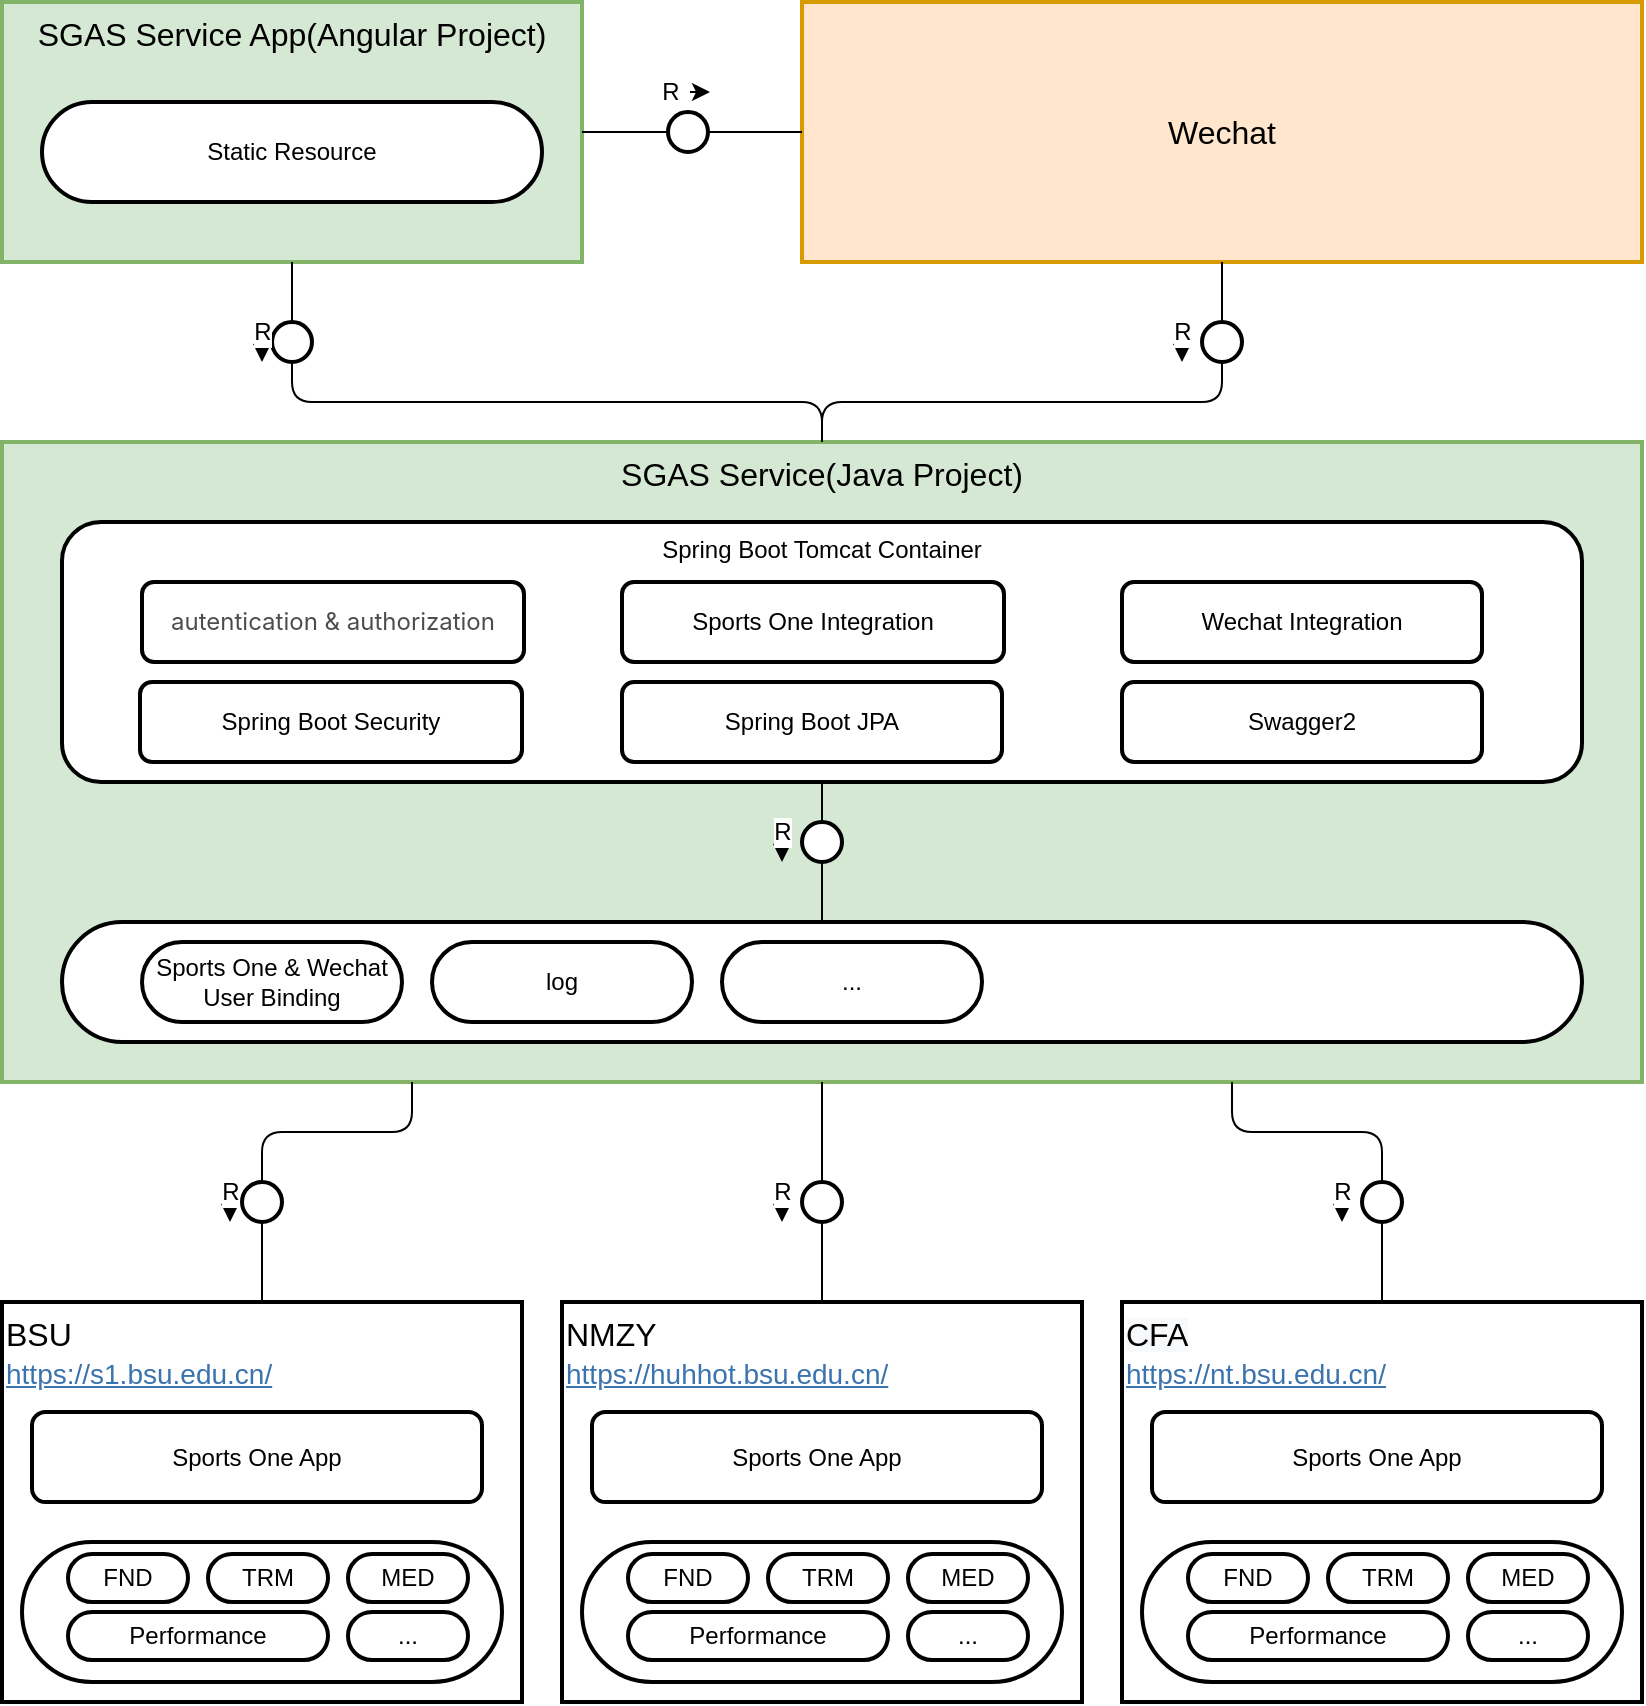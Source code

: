 <mxfile version="12.2.6" type="github" pages="1">
  <diagram id="Ty7VeFaSjmbMnnNTwiSE" name="overall">
    <mxGraphModel dx="857" dy="1634" grid="1" gridSize="10" guides="1" tooltips="1" connect="1" arrows="1" fold="1" page="1" pageScale="1" pageWidth="827" pageHeight="1169" math="0" shadow="0">
      <root>
        <mxCell id="0"/>
        <mxCell id="1" parent="0"/>
        <mxCell id="rK1L7pS0zqMWwbK4X8Iv-25" value="SGAS Service(Java Project)" style="rounded=1;whiteSpace=wrap;html=1;strokeWidth=2;fontSize=16;verticalAlign=top;arcSize=0;fillColor=#d5e8d4;strokeColor=#82b366;" vertex="1" parent="1">
          <mxGeometry x="80" y="-30" width="820" height="320" as="geometry"/>
        </mxCell>
        <mxCell id="rK1L7pS0zqMWwbK4X8Iv-27" value="" style="rounded=1;whiteSpace=wrap;html=1;strokeWidth=2;arcSize=50;fontSize=16;" vertex="1" parent="1">
          <mxGeometry x="110" y="210" width="760" height="60" as="geometry"/>
        </mxCell>
        <mxCell id="rK1L7pS0zqMWwbK4X8Iv-28" value="Sports One &amp;amp; Wechat User Binding" style="rounded=1;whiteSpace=wrap;html=1;strokeWidth=2;arcSize=50;" vertex="1" parent="1">
          <mxGeometry x="150" y="220" width="130" height="40" as="geometry"/>
        </mxCell>
        <mxCell id="rK1L7pS0zqMWwbK4X8Iv-32" value="" style="group" vertex="1" connectable="0" parent="1">
          <mxGeometry x="80" y="400" width="260" height="200" as="geometry"/>
        </mxCell>
        <mxCell id="rK1L7pS0zqMWwbK4X8Iv-1" value="BSU&lt;span style=&quot;background-color: rgb(248 , 249 , 250)&quot;&gt;&lt;br&gt;&lt;/span&gt;&lt;a href=&quot;https://s1.bsu.edu.cn/&quot; class=&quot;external-link&quot; style=&quot;color: rgb(59 , 115 , 175) ; font-size: 14px ; background-color: rgb(255 , 255 , 255)&quot;&gt;https://s1.bsu.edu.cn/&lt;/a&gt;" style="rounded=1;whiteSpace=wrap;html=1;verticalAlign=top;strokeWidth=2;fontSize=16;align=left;arcSize=0;" vertex="1" parent="rK1L7pS0zqMWwbK4X8Iv-32">
          <mxGeometry width="260" height="200" as="geometry"/>
        </mxCell>
        <mxCell id="rK1L7pS0zqMWwbK4X8Iv-30" value="" style="group" vertex="1" connectable="0" parent="rK1L7pS0zqMWwbK4X8Iv-32">
          <mxGeometry x="10" y="120" width="240" height="70" as="geometry"/>
        </mxCell>
        <mxCell id="rK1L7pS0zqMWwbK4X8Iv-6" value="" style="rounded=1;whiteSpace=wrap;html=1;strokeWidth=2;arcSize=50;fontSize=16;" vertex="1" parent="rK1L7pS0zqMWwbK4X8Iv-30">
          <mxGeometry width="240" height="70" as="geometry"/>
        </mxCell>
        <mxCell id="rK1L7pS0zqMWwbK4X8Iv-2" value="FND" style="rounded=1;whiteSpace=wrap;html=1;strokeWidth=2;arcSize=50;" vertex="1" parent="rK1L7pS0zqMWwbK4X8Iv-30">
          <mxGeometry x="23" y="6" width="60" height="24" as="geometry"/>
        </mxCell>
        <mxCell id="rK1L7pS0zqMWwbK4X8Iv-7" value="TRM" style="rounded=1;whiteSpace=wrap;html=1;strokeWidth=2;arcSize=50;" vertex="1" parent="rK1L7pS0zqMWwbK4X8Iv-30">
          <mxGeometry x="93" y="6" width="60" height="24" as="geometry"/>
        </mxCell>
        <mxCell id="rK1L7pS0zqMWwbK4X8Iv-8" value="MED" style="rounded=1;whiteSpace=wrap;html=1;strokeWidth=2;arcSize=50;" vertex="1" parent="rK1L7pS0zqMWwbK4X8Iv-30">
          <mxGeometry x="163" y="6" width="60" height="24" as="geometry"/>
        </mxCell>
        <mxCell id="rK1L7pS0zqMWwbK4X8Iv-9" value="Performance" style="rounded=1;whiteSpace=wrap;html=1;strokeWidth=2;arcSize=50;" vertex="1" parent="rK1L7pS0zqMWwbK4X8Iv-30">
          <mxGeometry x="23" y="35" width="130" height="24" as="geometry"/>
        </mxCell>
        <mxCell id="rK1L7pS0zqMWwbK4X8Iv-10" value="..." style="rounded=1;whiteSpace=wrap;html=1;strokeWidth=2;arcSize=50;" vertex="1" parent="rK1L7pS0zqMWwbK4X8Iv-30">
          <mxGeometry x="163" y="35" width="60" height="24" as="geometry"/>
        </mxCell>
        <mxCell id="rK1L7pS0zqMWwbK4X8Iv-31" value="Sports One App" style="rounded=1;whiteSpace=wrap;html=1;strokeWidth=2;fontSize=12;align=center;" vertex="1" parent="rK1L7pS0zqMWwbK4X8Iv-32">
          <mxGeometry x="15" y="55" width="225" height="45" as="geometry"/>
        </mxCell>
        <mxCell id="rK1L7pS0zqMWwbK4X8Iv-33" value="" style="group" vertex="1" connectable="0" parent="1">
          <mxGeometry x="360" y="400" width="260" height="200" as="geometry"/>
        </mxCell>
        <mxCell id="rK1L7pS0zqMWwbK4X8Iv-34" value="NMZY&lt;span style=&quot;background-color: rgb(248 , 249 , 250)&quot;&gt;&lt;br&gt;&lt;/span&gt;&lt;a href=&quot;https://huhhot.bsu.edu.cn/&quot; class=&quot;external-link&quot; style=&quot;color: rgb(59 , 115 , 175) ; font-size: 14px ; background-color: rgb(255 , 255 , 255)&quot;&gt;https://huhhot.bsu.edu.cn/&lt;/a&gt;" style="rounded=1;whiteSpace=wrap;html=1;verticalAlign=top;strokeWidth=2;fontSize=16;align=left;arcSize=0;" vertex="1" parent="rK1L7pS0zqMWwbK4X8Iv-33">
          <mxGeometry width="260" height="200" as="geometry"/>
        </mxCell>
        <mxCell id="rK1L7pS0zqMWwbK4X8Iv-35" value="" style="group" vertex="1" connectable="0" parent="rK1L7pS0zqMWwbK4X8Iv-33">
          <mxGeometry x="10" y="120" width="240" height="70" as="geometry"/>
        </mxCell>
        <mxCell id="rK1L7pS0zqMWwbK4X8Iv-36" value="" style="rounded=1;whiteSpace=wrap;html=1;strokeWidth=2;arcSize=50;fontSize=16;" vertex="1" parent="rK1L7pS0zqMWwbK4X8Iv-35">
          <mxGeometry width="240" height="70" as="geometry"/>
        </mxCell>
        <mxCell id="rK1L7pS0zqMWwbK4X8Iv-37" value="FND" style="rounded=1;whiteSpace=wrap;html=1;strokeWidth=2;arcSize=50;" vertex="1" parent="rK1L7pS0zqMWwbK4X8Iv-35">
          <mxGeometry x="23" y="6" width="60" height="24" as="geometry"/>
        </mxCell>
        <mxCell id="rK1L7pS0zqMWwbK4X8Iv-38" value="TRM" style="rounded=1;whiteSpace=wrap;html=1;strokeWidth=2;arcSize=50;" vertex="1" parent="rK1L7pS0zqMWwbK4X8Iv-35">
          <mxGeometry x="93" y="6" width="60" height="24" as="geometry"/>
        </mxCell>
        <mxCell id="rK1L7pS0zqMWwbK4X8Iv-39" value="MED" style="rounded=1;whiteSpace=wrap;html=1;strokeWidth=2;arcSize=50;" vertex="1" parent="rK1L7pS0zqMWwbK4X8Iv-35">
          <mxGeometry x="163" y="6" width="60" height="24" as="geometry"/>
        </mxCell>
        <mxCell id="rK1L7pS0zqMWwbK4X8Iv-40" value="Performance" style="rounded=1;whiteSpace=wrap;html=1;strokeWidth=2;arcSize=50;" vertex="1" parent="rK1L7pS0zqMWwbK4X8Iv-35">
          <mxGeometry x="23" y="35" width="130" height="24" as="geometry"/>
        </mxCell>
        <mxCell id="rK1L7pS0zqMWwbK4X8Iv-41" value="..." style="rounded=1;whiteSpace=wrap;html=1;strokeWidth=2;arcSize=50;" vertex="1" parent="rK1L7pS0zqMWwbK4X8Iv-35">
          <mxGeometry x="163" y="35" width="60" height="24" as="geometry"/>
        </mxCell>
        <mxCell id="rK1L7pS0zqMWwbK4X8Iv-42" value="Sports One App" style="rounded=1;whiteSpace=wrap;html=1;strokeWidth=2;fontSize=12;align=center;" vertex="1" parent="rK1L7pS0zqMWwbK4X8Iv-33">
          <mxGeometry x="15" y="55" width="225" height="45" as="geometry"/>
        </mxCell>
        <mxCell id="rK1L7pS0zqMWwbK4X8Iv-43" value="" style="group" vertex="1" connectable="0" parent="1">
          <mxGeometry x="640" y="400" width="260" height="200" as="geometry"/>
        </mxCell>
        <mxCell id="rK1L7pS0zqMWwbK4X8Iv-44" value="&lt;span style=&quot;background-color: rgb(248 , 249 , 250)&quot;&gt;CFA&lt;br&gt;&lt;/span&gt;&lt;a href=&quot;https://nt.bsu.edu.cn/&quot; class=&quot;external-link&quot; style=&quot;color: rgb(59 , 115 , 175) ; font-size: 14px ; background-color: rgb(255 , 255 , 255)&quot;&gt;https://nt.bsu.edu.cn/&lt;/a&gt;" style="rounded=1;whiteSpace=wrap;html=1;verticalAlign=top;strokeWidth=2;fontSize=16;align=left;arcSize=0;" vertex="1" parent="rK1L7pS0zqMWwbK4X8Iv-43">
          <mxGeometry width="260" height="200" as="geometry"/>
        </mxCell>
        <mxCell id="rK1L7pS0zqMWwbK4X8Iv-45" value="" style="group" vertex="1" connectable="0" parent="rK1L7pS0zqMWwbK4X8Iv-43">
          <mxGeometry x="10" y="120" width="240" height="70" as="geometry"/>
        </mxCell>
        <mxCell id="rK1L7pS0zqMWwbK4X8Iv-46" value="" style="rounded=1;whiteSpace=wrap;html=1;strokeWidth=2;arcSize=50;fontSize=16;" vertex="1" parent="rK1L7pS0zqMWwbK4X8Iv-45">
          <mxGeometry width="240" height="70" as="geometry"/>
        </mxCell>
        <mxCell id="rK1L7pS0zqMWwbK4X8Iv-47" value="FND" style="rounded=1;whiteSpace=wrap;html=1;strokeWidth=2;arcSize=50;" vertex="1" parent="rK1L7pS0zqMWwbK4X8Iv-45">
          <mxGeometry x="23" y="6" width="60" height="24" as="geometry"/>
        </mxCell>
        <mxCell id="rK1L7pS0zqMWwbK4X8Iv-48" value="TRM" style="rounded=1;whiteSpace=wrap;html=1;strokeWidth=2;arcSize=50;" vertex="1" parent="rK1L7pS0zqMWwbK4X8Iv-45">
          <mxGeometry x="93" y="6" width="60" height="24" as="geometry"/>
        </mxCell>
        <mxCell id="rK1L7pS0zqMWwbK4X8Iv-49" value="MED" style="rounded=1;whiteSpace=wrap;html=1;strokeWidth=2;arcSize=50;" vertex="1" parent="rK1L7pS0zqMWwbK4X8Iv-45">
          <mxGeometry x="163" y="6" width="60" height="24" as="geometry"/>
        </mxCell>
        <mxCell id="rK1L7pS0zqMWwbK4X8Iv-50" value="Performance" style="rounded=1;whiteSpace=wrap;html=1;strokeWidth=2;arcSize=50;" vertex="1" parent="rK1L7pS0zqMWwbK4X8Iv-45">
          <mxGeometry x="23" y="35" width="130" height="24" as="geometry"/>
        </mxCell>
        <mxCell id="rK1L7pS0zqMWwbK4X8Iv-51" value="..." style="rounded=1;whiteSpace=wrap;html=1;strokeWidth=2;arcSize=50;" vertex="1" parent="rK1L7pS0zqMWwbK4X8Iv-45">
          <mxGeometry x="163" y="35" width="60" height="24" as="geometry"/>
        </mxCell>
        <mxCell id="rK1L7pS0zqMWwbK4X8Iv-52" value="Sports One App" style="rounded=1;whiteSpace=wrap;html=1;strokeWidth=2;fontSize=12;align=center;" vertex="1" parent="rK1L7pS0zqMWwbK4X8Iv-43">
          <mxGeometry x="15" y="55" width="225" height="45" as="geometry"/>
        </mxCell>
        <mxCell id="rK1L7pS0zqMWwbK4X8Iv-53" value="log" style="rounded=1;whiteSpace=wrap;html=1;strokeWidth=2;arcSize=50;" vertex="1" parent="1">
          <mxGeometry x="295" y="220" width="130" height="40" as="geometry"/>
        </mxCell>
        <mxCell id="rK1L7pS0zqMWwbK4X8Iv-54" value="..." style="rounded=1;whiteSpace=wrap;html=1;strokeWidth=2;arcSize=50;" vertex="1" parent="1">
          <mxGeometry x="440" y="220" width="130" height="40" as="geometry"/>
        </mxCell>
        <mxCell id="rK1L7pS0zqMWwbK4X8Iv-57" value="" style="ellipse;whiteSpace=wrap;html=1;aspect=fixed;strokeWidth=2;fontSize=12;align=left;" vertex="1" parent="1">
          <mxGeometry x="200" y="340" width="20" height="20" as="geometry"/>
        </mxCell>
        <mxCell id="rK1L7pS0zqMWwbK4X8Iv-58" value="R" style="endArrow=classic;html=1;fontSize=12;" edge="1" parent="1">
          <mxGeometry width="50" height="50" relative="1" as="geometry">
            <mxPoint x="194" y="350" as="sourcePoint"/>
            <mxPoint x="194" y="360" as="targetPoint"/>
            <Array as="points">
              <mxPoint x="194" y="340"/>
            </Array>
          </mxGeometry>
        </mxCell>
        <mxCell id="rK1L7pS0zqMWwbK4X8Iv-60" value="" style="edgeStyle=elbowEdgeStyle;elbow=vertical;endArrow=none;html=1;endFill=0;fontSize=12;entryX=0.25;entryY=1;entryDx=0;entryDy=0;exitX=0.5;exitY=0;exitDx=0;exitDy=0;" edge="1" parent="1" source="rK1L7pS0zqMWwbK4X8Iv-57" target="rK1L7pS0zqMWwbK4X8Iv-25">
          <mxGeometry width="50" height="50" relative="1" as="geometry">
            <mxPoint x="380" y="370" as="sourcePoint"/>
            <mxPoint x="430.0" y="320" as="targetPoint"/>
          </mxGeometry>
        </mxCell>
        <mxCell id="rK1L7pS0zqMWwbK4X8Iv-61" value="" style="edgeStyle=elbowEdgeStyle;elbow=vertical;endArrow=none;html=1;endFill=0;fontSize=12;exitX=0.5;exitY=0;exitDx=0;exitDy=0;entryX=0.5;entryY=1;entryDx=0;entryDy=0;" edge="1" parent="1" source="rK1L7pS0zqMWwbK4X8Iv-1" target="rK1L7pS0zqMWwbK4X8Iv-57">
          <mxGeometry width="50" height="50" relative="1" as="geometry">
            <mxPoint x="290" y="380" as="sourcePoint"/>
            <mxPoint x="340.0" y="330" as="targetPoint"/>
          </mxGeometry>
        </mxCell>
        <mxCell id="rK1L7pS0zqMWwbK4X8Iv-62" value="" style="ellipse;whiteSpace=wrap;html=1;aspect=fixed;strokeWidth=2;fontSize=12;align=left;" vertex="1" parent="1">
          <mxGeometry x="480" y="340" width="20" height="20" as="geometry"/>
        </mxCell>
        <mxCell id="rK1L7pS0zqMWwbK4X8Iv-63" value="" style="edgeStyle=elbowEdgeStyle;elbow=vertical;endArrow=none;html=1;endFill=0;fontSize=12;entryX=0.5;entryY=1;entryDx=0;entryDy=0;exitX=0.5;exitY=0;exitDx=0;exitDy=0;" edge="1" parent="1" source="rK1L7pS0zqMWwbK4X8Iv-62" target="rK1L7pS0zqMWwbK4X8Iv-25">
          <mxGeometry width="50" height="50" relative="1" as="geometry">
            <mxPoint x="610" y="360" as="sourcePoint"/>
            <mxPoint x="660.0" y="310" as="targetPoint"/>
          </mxGeometry>
        </mxCell>
        <mxCell id="rK1L7pS0zqMWwbK4X8Iv-64" value="" style="edgeStyle=elbowEdgeStyle;elbow=vertical;endArrow=none;html=1;endFill=0;fontSize=12;entryX=0.5;entryY=1;entryDx=0;entryDy=0;exitX=0.5;exitY=0;exitDx=0;exitDy=0;" edge="1" parent="1" source="rK1L7pS0zqMWwbK4X8Iv-34" target="rK1L7pS0zqMWwbK4X8Iv-62">
          <mxGeometry width="50" height="50" relative="1" as="geometry">
            <mxPoint x="410" y="380" as="sourcePoint"/>
            <mxPoint x="460.0" y="330" as="targetPoint"/>
          </mxGeometry>
        </mxCell>
        <mxCell id="rK1L7pS0zqMWwbK4X8Iv-65" value="R" style="endArrow=classic;html=1;fontSize=12;" edge="1" parent="1">
          <mxGeometry width="50" height="50" relative="1" as="geometry">
            <mxPoint x="470" y="350" as="sourcePoint"/>
            <mxPoint x="470" y="360" as="targetPoint"/>
            <Array as="points">
              <mxPoint x="470" y="340"/>
            </Array>
          </mxGeometry>
        </mxCell>
        <mxCell id="rK1L7pS0zqMWwbK4X8Iv-66" value="" style="ellipse;whiteSpace=wrap;html=1;aspect=fixed;strokeWidth=2;fontSize=12;align=left;" vertex="1" parent="1">
          <mxGeometry x="760" y="340" width="20" height="20" as="geometry"/>
        </mxCell>
        <mxCell id="rK1L7pS0zqMWwbK4X8Iv-67" value="" style="edgeStyle=elbowEdgeStyle;elbow=vertical;endArrow=none;html=1;endFill=0;fontSize=12;entryX=0.75;entryY=1;entryDx=0;entryDy=0;exitX=0.5;exitY=0;exitDx=0;exitDy=0;" edge="1" parent="1" source="rK1L7pS0zqMWwbK4X8Iv-66" target="rK1L7pS0zqMWwbK4X8Iv-25">
          <mxGeometry width="50" height="50" relative="1" as="geometry">
            <mxPoint x="650" y="370" as="sourcePoint"/>
            <mxPoint x="700.0" y="320" as="targetPoint"/>
          </mxGeometry>
        </mxCell>
        <mxCell id="rK1L7pS0zqMWwbK4X8Iv-68" value="" style="edgeStyle=elbowEdgeStyle;elbow=vertical;endArrow=none;html=1;endFill=0;fontSize=12;entryX=0.5;entryY=1;entryDx=0;entryDy=0;exitX=0.5;exitY=0;exitDx=0;exitDy=0;" edge="1" parent="1" source="rK1L7pS0zqMWwbK4X8Iv-44" target="rK1L7pS0zqMWwbK4X8Iv-66">
          <mxGeometry width="50" height="50" relative="1" as="geometry">
            <mxPoint x="610" y="380" as="sourcePoint"/>
            <mxPoint x="660.0" y="330" as="targetPoint"/>
          </mxGeometry>
        </mxCell>
        <mxCell id="rK1L7pS0zqMWwbK4X8Iv-69" value="R" style="endArrow=classic;html=1;fontSize=12;" edge="1" parent="1">
          <mxGeometry width="50" height="50" relative="1" as="geometry">
            <mxPoint x="750" y="350" as="sourcePoint"/>
            <mxPoint x="750" y="360" as="targetPoint"/>
            <Array as="points">
              <mxPoint x="750" y="340"/>
            </Array>
          </mxGeometry>
        </mxCell>
        <mxCell id="rK1L7pS0zqMWwbK4X8Iv-77" value="" style="group" vertex="1" connectable="0" parent="1">
          <mxGeometry x="110" y="40" width="760" height="140" as="geometry"/>
        </mxCell>
        <mxCell id="rK1L7pS0zqMWwbK4X8Iv-76" value="" style="group" vertex="1" connectable="0" parent="rK1L7pS0zqMWwbK4X8Iv-77">
          <mxGeometry y="-30" width="760" height="130" as="geometry"/>
        </mxCell>
        <mxCell id="rK1L7pS0zqMWwbK4X8Iv-26" value="Spring Boot Tomcat Container" style="rounded=1;whiteSpace=wrap;html=1;strokeWidth=2;fontSize=12;verticalAlign=top;align=center;" vertex="1" parent="rK1L7pS0zqMWwbK4X8Iv-76">
          <mxGeometry width="760" height="130" as="geometry"/>
        </mxCell>
        <mxCell id="rK1L7pS0zqMWwbK4X8Iv-70" value="Spring Boot Security" style="rounded=1;whiteSpace=wrap;html=1;strokeWidth=2;fontSize=12;align=center;" vertex="1" parent="rK1L7pS0zqMWwbK4X8Iv-76">
          <mxGeometry x="39" y="80" width="191" height="40" as="geometry"/>
        </mxCell>
        <mxCell id="rK1L7pS0zqMWwbK4X8Iv-71" value="Spring Boot JPA" style="rounded=1;whiteSpace=wrap;html=1;strokeWidth=2;fontSize=12;align=center;" vertex="1" parent="rK1L7pS0zqMWwbK4X8Iv-76">
          <mxGeometry x="280" y="80" width="190" height="40" as="geometry"/>
        </mxCell>
        <mxCell id="rK1L7pS0zqMWwbK4X8Iv-72" value="Sports One Integration" style="rounded=1;whiteSpace=wrap;html=1;strokeWidth=2;fontSize=12;align=center;" vertex="1" parent="rK1L7pS0zqMWwbK4X8Iv-76">
          <mxGeometry x="280" y="30" width="191" height="40" as="geometry"/>
        </mxCell>
        <mxCell id="rK1L7pS0zqMWwbK4X8Iv-73" value="Swagger2" style="rounded=1;whiteSpace=wrap;html=1;strokeWidth=2;fontSize=12;align=center;" vertex="1" parent="rK1L7pS0zqMWwbK4X8Iv-76">
          <mxGeometry x="530" y="80" width="180" height="40" as="geometry"/>
        </mxCell>
        <mxCell id="rK1L7pS0zqMWwbK4X8Iv-74" value="Wechat Integration" style="rounded=1;whiteSpace=wrap;html=1;strokeWidth=2;fontSize=12;align=center;" vertex="1" parent="rK1L7pS0zqMWwbK4X8Iv-76">
          <mxGeometry x="530" y="30" width="180" height="40" as="geometry"/>
        </mxCell>
        <mxCell id="rK1L7pS0zqMWwbK4X8Iv-75" value="&lt;font style=&quot;font-size: 12px&quot;&gt;&lt;span style=&quot;color: rgb(77 , 77 , 77) ; font-family: &amp;#34;microsoft yahei&amp;#34; , &amp;#34;sf pro display&amp;#34; , &amp;#34;roboto&amp;#34; , &amp;#34;noto&amp;#34; , &amp;#34;arial&amp;#34; , &amp;#34;pingfang sc&amp;#34; , sans-serif ; background-color: rgb(255 , 255 , 255)&quot;&gt;autentication &amp;amp;&amp;nbsp;&lt;/span&gt;&lt;span style=&quot;color: rgb(77 , 77 , 77) ; font-family: &amp;#34;microsoft yahei&amp;#34; , &amp;#34;sf pro display&amp;#34; , &amp;#34;roboto&amp;#34; , &amp;#34;noto&amp;#34; , &amp;#34;arial&amp;#34; , &amp;#34;pingfang sc&amp;#34; , sans-serif ; background-color: rgb(255 , 255 , 255)&quot;&gt;authorization&lt;/span&gt;&lt;/font&gt;" style="rounded=1;whiteSpace=wrap;html=1;strokeWidth=2;fontSize=12;align=center;" vertex="1" parent="rK1L7pS0zqMWwbK4X8Iv-76">
          <mxGeometry x="40" y="30" width="191" height="40" as="geometry"/>
        </mxCell>
        <mxCell id="rK1L7pS0zqMWwbK4X8Iv-78" value="" style="ellipse;whiteSpace=wrap;html=1;aspect=fixed;strokeWidth=2;fontSize=12;align=center;" vertex="1" parent="rK1L7pS0zqMWwbK4X8Iv-77">
          <mxGeometry x="370" y="120" width="20" height="20" as="geometry"/>
        </mxCell>
        <mxCell id="rK1L7pS0zqMWwbK4X8Iv-80" value="" style="edgeStyle=elbowEdgeStyle;elbow=vertical;endArrow=none;html=1;endFill=0;fontSize=12;entryX=0.5;entryY=1;entryDx=0;entryDy=0;exitX=0.5;exitY=0;exitDx=0;exitDy=0;" edge="1" parent="rK1L7pS0zqMWwbK4X8Iv-77" source="rK1L7pS0zqMWwbK4X8Iv-78" target="rK1L7pS0zqMWwbK4X8Iv-26">
          <mxGeometry width="50" height="50" relative="1" as="geometry">
            <mxPoint x="230" y="180" as="sourcePoint"/>
            <mxPoint x="280.0" y="130" as="targetPoint"/>
          </mxGeometry>
        </mxCell>
        <mxCell id="rK1L7pS0zqMWwbK4X8Iv-81" value="R" style="endArrow=classic;html=1;fontSize=12;" edge="1" parent="rK1L7pS0zqMWwbK4X8Iv-77">
          <mxGeometry width="50" height="50" relative="1" as="geometry">
            <mxPoint x="360" y="130" as="sourcePoint"/>
            <mxPoint x="360" y="140" as="targetPoint"/>
            <Array as="points">
              <mxPoint x="360" y="120"/>
            </Array>
          </mxGeometry>
        </mxCell>
        <mxCell id="rK1L7pS0zqMWwbK4X8Iv-79" value="" style="edgeStyle=elbowEdgeStyle;elbow=vertical;endArrow=none;html=1;endFill=0;fontSize=12;entryX=0.5;entryY=1;entryDx=0;entryDy=0;" edge="1" parent="1" source="rK1L7pS0zqMWwbK4X8Iv-27" target="rK1L7pS0zqMWwbK4X8Iv-78">
          <mxGeometry width="50" height="50" relative="1" as="geometry">
            <mxPoint x="400" y="220" as="sourcePoint"/>
            <mxPoint x="450.0" y="170" as="targetPoint"/>
          </mxGeometry>
        </mxCell>
        <mxCell id="rK1L7pS0zqMWwbK4X8Iv-82" value="SGAS Service App(Angular Project)" style="rounded=1;whiteSpace=wrap;html=1;strokeWidth=2;fontSize=16;verticalAlign=top;arcSize=0;fillColor=#d5e8d4;strokeColor=#82b366;" vertex="1" parent="1">
          <mxGeometry x="80" y="-250" width="290" height="130" as="geometry"/>
        </mxCell>
        <mxCell id="rK1L7pS0zqMWwbK4X8Iv-84" value="Static Resource" style="rounded=1;whiteSpace=wrap;html=1;strokeWidth=2;arcSize=50;fontSize=12;align=center;" vertex="1" parent="1">
          <mxGeometry x="100" y="-200" width="250" height="50" as="geometry"/>
        </mxCell>
        <mxCell id="rK1L7pS0zqMWwbK4X8Iv-85" value="Wechat" style="rounded=1;whiteSpace=wrap;html=1;strokeWidth=2;fontSize=16;verticalAlign=middle;arcSize=0;fillColor=#ffe6cc;strokeColor=#d79b00;" vertex="1" parent="1">
          <mxGeometry x="480" y="-250" width="420" height="130" as="geometry"/>
        </mxCell>
        <mxCell id="rK1L7pS0zqMWwbK4X8Iv-86" value="" style="ellipse;whiteSpace=wrap;html=1;aspect=fixed;strokeWidth=2;fontSize=12;align=center;" vertex="1" parent="1">
          <mxGeometry x="413" y="-195" width="20" height="20" as="geometry"/>
        </mxCell>
        <mxCell id="rK1L7pS0zqMWwbK4X8Iv-87" value="" style="edgeStyle=elbowEdgeStyle;elbow=horizontal;endArrow=none;html=1;endFill=0;fontSize=12;entryX=0;entryY=0.5;entryDx=0;entryDy=0;exitX=1;exitY=0.5;exitDx=0;exitDy=0;" edge="1" parent="1" source="rK1L7pS0zqMWwbK4X8Iv-86" target="rK1L7pS0zqMWwbK4X8Iv-85">
          <mxGeometry width="50" height="50" relative="1" as="geometry">
            <mxPoint x="400" y="-110" as="sourcePoint"/>
            <mxPoint x="460" y="-150" as="targetPoint"/>
          </mxGeometry>
        </mxCell>
        <mxCell id="rK1L7pS0zqMWwbK4X8Iv-88" value="" style="edgeStyle=elbowEdgeStyle;elbow=horizontal;endArrow=none;html=1;endFill=0;fontSize=12;entryX=0;entryY=0.5;entryDx=0;entryDy=0;exitX=1;exitY=0.5;exitDx=0;exitDy=0;" edge="1" parent="1" source="rK1L7pS0zqMWwbK4X8Iv-82" target="rK1L7pS0zqMWwbK4X8Iv-86">
          <mxGeometry width="50" height="50" relative="1" as="geometry">
            <mxPoint x="320" y="-50" as="sourcePoint"/>
            <mxPoint x="380" y="-90" as="targetPoint"/>
          </mxGeometry>
        </mxCell>
        <mxCell id="rK1L7pS0zqMWwbK4X8Iv-89" value="R" style="endArrow=classic;html=1;fontSize=12;" edge="1" parent="1">
          <mxGeometry x="-1" y="-10" width="50" height="50" relative="1" as="geometry">
            <mxPoint x="424" y="-205" as="sourcePoint"/>
            <mxPoint x="434" y="-205" as="targetPoint"/>
            <Array as="points"/>
            <mxPoint x="-10" y="-10" as="offset"/>
          </mxGeometry>
        </mxCell>
        <mxCell id="rK1L7pS0zqMWwbK4X8Iv-90" value="" style="ellipse;whiteSpace=wrap;html=1;aspect=fixed;strokeWidth=2;fontSize=12;align=center;" vertex="1" parent="1">
          <mxGeometry x="215" y="-90" width="20" height="20" as="geometry"/>
        </mxCell>
        <mxCell id="rK1L7pS0zqMWwbK4X8Iv-91" value="" style="edgeStyle=elbowEdgeStyle;elbow=vertical;endArrow=none;html=1;endFill=0;fontSize=12;entryX=0.5;entryY=1;entryDx=0;entryDy=0;exitX=0.5;exitY=0;exitDx=0;exitDy=0;" edge="1" parent="1" source="rK1L7pS0zqMWwbK4X8Iv-25" target="rK1L7pS0zqMWwbK4X8Iv-90">
          <mxGeometry width="50" height="50" relative="1" as="geometry">
            <mxPoint x="280" y="-40" as="sourcePoint"/>
            <mxPoint x="330.0" y="-90" as="targetPoint"/>
          </mxGeometry>
        </mxCell>
        <mxCell id="rK1L7pS0zqMWwbK4X8Iv-92" value="" style="edgeStyle=elbowEdgeStyle;elbow=vertical;endArrow=none;html=1;endFill=0;fontSize=12;entryX=0.5;entryY=1;entryDx=0;entryDy=0;exitX=0.5;exitY=0;exitDx=0;exitDy=0;" edge="1" parent="1" source="rK1L7pS0zqMWwbK4X8Iv-90" target="rK1L7pS0zqMWwbK4X8Iv-82">
          <mxGeometry width="50" height="50" relative="1" as="geometry">
            <mxPoint x="150" y="-30" as="sourcePoint"/>
            <mxPoint x="200.0" y="-80" as="targetPoint"/>
          </mxGeometry>
        </mxCell>
        <mxCell id="rK1L7pS0zqMWwbK4X8Iv-95" value="R" style="endArrow=classic;html=1;fontSize=12;" edge="1" parent="1">
          <mxGeometry width="50" height="50" relative="1" as="geometry">
            <mxPoint x="210" y="-80" as="sourcePoint"/>
            <mxPoint x="210" y="-70" as="targetPoint"/>
            <Array as="points">
              <mxPoint x="210" y="-90"/>
            </Array>
          </mxGeometry>
        </mxCell>
        <mxCell id="rK1L7pS0zqMWwbK4X8Iv-96" value="" style="ellipse;whiteSpace=wrap;html=1;aspect=fixed;strokeWidth=2;fontSize=12;align=center;" vertex="1" parent="1">
          <mxGeometry x="680" y="-90" width="20" height="20" as="geometry"/>
        </mxCell>
        <mxCell id="rK1L7pS0zqMWwbK4X8Iv-97" value="" style="edgeStyle=elbowEdgeStyle;elbow=vertical;endArrow=none;html=1;endFill=0;fontSize=12;entryX=0.5;entryY=1;entryDx=0;entryDy=0;exitX=0.5;exitY=0;exitDx=0;exitDy=0;" edge="1" parent="1" source="rK1L7pS0zqMWwbK4X8Iv-25" target="rK1L7pS0zqMWwbK4X8Iv-96">
          <mxGeometry width="50" height="50" relative="1" as="geometry">
            <mxPoint x="600" y="-40" as="sourcePoint"/>
            <mxPoint x="650.0" y="-90" as="targetPoint"/>
          </mxGeometry>
        </mxCell>
        <mxCell id="rK1L7pS0zqMWwbK4X8Iv-98" value="" style="edgeStyle=elbowEdgeStyle;elbow=vertical;endArrow=none;html=1;endFill=0;fontSize=12;entryX=0.5;entryY=1;entryDx=0;entryDy=0;exitX=0.5;exitY=0;exitDx=0;exitDy=0;" edge="1" parent="1" source="rK1L7pS0zqMWwbK4X8Iv-96" target="rK1L7pS0zqMWwbK4X8Iv-85">
          <mxGeometry width="50" height="50" relative="1" as="geometry">
            <mxPoint x="510" y="-60" as="sourcePoint"/>
            <mxPoint x="560.0" y="-110" as="targetPoint"/>
          </mxGeometry>
        </mxCell>
        <mxCell id="rK1L7pS0zqMWwbK4X8Iv-99" value="R" style="endArrow=classic;html=1;fontSize=12;" edge="1" parent="1">
          <mxGeometry width="50" height="50" relative="1" as="geometry">
            <mxPoint x="670" y="-80" as="sourcePoint"/>
            <mxPoint x="670" y="-70" as="targetPoint"/>
            <Array as="points">
              <mxPoint x="670" y="-90"/>
            </Array>
          </mxGeometry>
        </mxCell>
      </root>
    </mxGraphModel>
  </diagram>
</mxfile>
